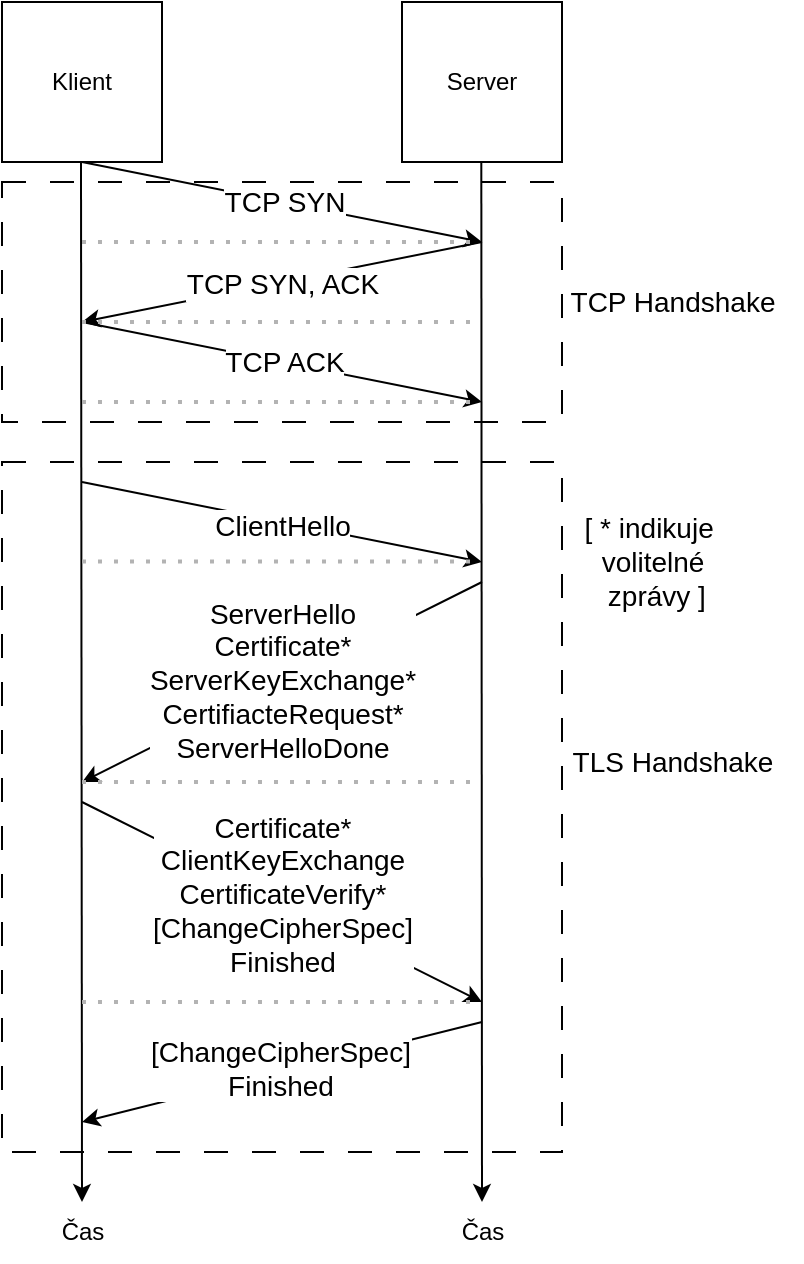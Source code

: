 <mxfile version="24.7.17">
  <diagram name="Stránka-1" id="uDkqDWFKbfsljk31Fq-8">
    <mxGraphModel dx="1685" dy="878" grid="1" gridSize="10" guides="1" tooltips="1" connect="1" arrows="1" fold="1" page="1" pageScale="1" pageWidth="850" pageHeight="1100" math="0" shadow="0">
      <root>
        <mxCell id="0" />
        <mxCell id="1" parent="0" />
        <mxCell id="YCW0B9KeT3zJ09dXz1Kp-1" value="Klient" style="whiteSpace=wrap;html=1;aspect=fixed;" parent="1" vertex="1">
          <mxGeometry x="120" y="40" width="80" height="80" as="geometry" />
        </mxCell>
        <mxCell id="YCW0B9KeT3zJ09dXz1Kp-2" value="Server" style="whiteSpace=wrap;html=1;aspect=fixed;" parent="1" vertex="1">
          <mxGeometry x="320" y="40" width="80" height="80" as="geometry" />
        </mxCell>
        <mxCell id="YCW0B9KeT3zJ09dXz1Kp-3" value="" style="endArrow=classic;html=1;rounded=0;exitX=0.5;exitY=1;exitDx=0;exitDy=0;" parent="1" edge="1">
          <mxGeometry width="50" height="50" relative="1" as="geometry">
            <mxPoint x="359.66" y="120" as="sourcePoint" />
            <mxPoint x="360" y="640" as="targetPoint" />
          </mxGeometry>
        </mxCell>
        <mxCell id="YCW0B9KeT3zJ09dXz1Kp-4" value="" style="endArrow=classic;html=1;rounded=0;exitX=0.5;exitY=1;exitDx=0;exitDy=0;" parent="1" edge="1">
          <mxGeometry width="50" height="50" relative="1" as="geometry">
            <mxPoint x="159.5" y="120" as="sourcePoint" />
            <mxPoint x="160" y="640" as="targetPoint" />
          </mxGeometry>
        </mxCell>
        <mxCell id="YCW0B9KeT3zJ09dXz1Kp-5" value="" style="endArrow=classic;html=1;rounded=0;" parent="1" edge="1">
          <mxGeometry width="50" height="50" relative="1" as="geometry">
            <mxPoint x="160" y="120" as="sourcePoint" />
            <mxPoint x="360" y="160" as="targetPoint" />
          </mxGeometry>
        </mxCell>
        <mxCell id="YCW0B9KeT3zJ09dXz1Kp-6" value="&lt;font style=&quot;font-size: 14px;&quot;&gt;TCP SYN&lt;/font&gt;" style="edgeLabel;html=1;align=center;verticalAlign=middle;resizable=0;points=[];" parent="YCW0B9KeT3zJ09dXz1Kp-5" vertex="1" connectable="0">
          <mxGeometry x="-0.173" y="2" relative="1" as="geometry">
            <mxPoint x="17" y="5" as="offset" />
          </mxGeometry>
        </mxCell>
        <mxCell id="YCW0B9KeT3zJ09dXz1Kp-7" value="" style="endArrow=classic;html=1;rounded=0;" parent="1" edge="1">
          <mxGeometry width="50" height="50" relative="1" as="geometry">
            <mxPoint x="360" y="160" as="sourcePoint" />
            <mxPoint x="160" y="200" as="targetPoint" />
          </mxGeometry>
        </mxCell>
        <mxCell id="YCW0B9KeT3zJ09dXz1Kp-8" value="&lt;font style=&quot;font-size: 14px;&quot;&gt;TCP SYN, ACK&lt;/font&gt;" style="edgeLabel;html=1;align=center;verticalAlign=middle;resizable=0;points=[];" parent="YCW0B9KeT3zJ09dXz1Kp-7" vertex="1" connectable="0">
          <mxGeometry x="-0.173" y="2" relative="1" as="geometry">
            <mxPoint x="-18" y="2" as="offset" />
          </mxGeometry>
        </mxCell>
        <mxCell id="YCW0B9KeT3zJ09dXz1Kp-12" value="" style="endArrow=classic;html=1;rounded=0;" parent="1" edge="1">
          <mxGeometry width="50" height="50" relative="1" as="geometry">
            <mxPoint x="160" y="200" as="sourcePoint" />
            <mxPoint x="360" y="240" as="targetPoint" />
          </mxGeometry>
        </mxCell>
        <mxCell id="YCW0B9KeT3zJ09dXz1Kp-13" value="&lt;font style=&quot;font-size: 14px;&quot;&gt;TCP ACK&lt;/font&gt;" style="edgeLabel;html=1;align=center;verticalAlign=middle;resizable=0;points=[];" parent="YCW0B9KeT3zJ09dXz1Kp-12" vertex="1" connectable="0">
          <mxGeometry x="-0.173" y="2" relative="1" as="geometry">
            <mxPoint x="17" y="5" as="offset" />
          </mxGeometry>
        </mxCell>
        <mxCell id="YCW0B9KeT3zJ09dXz1Kp-14" value="" style="rounded=0;whiteSpace=wrap;html=1;fillColor=none;dashed=1;dashPattern=12 12;strokeColor=#000000;" parent="1" vertex="1">
          <mxGeometry x="120" y="130" width="280" height="120" as="geometry" />
        </mxCell>
        <mxCell id="YCW0B9KeT3zJ09dXz1Kp-16" value="&lt;font style=&quot;font-size: 14px;&quot;&gt;TCP Handshake&lt;/font&gt;" style="text;html=1;align=center;verticalAlign=middle;resizable=0;points=[];autosize=1;strokeColor=none;fillColor=none;" parent="1" vertex="1">
          <mxGeometry x="390" y="175" width="130" height="30" as="geometry" />
        </mxCell>
        <mxCell id="YCW0B9KeT3zJ09dXz1Kp-17" value="" style="endArrow=classic;html=1;rounded=0;" parent="1" edge="1">
          <mxGeometry width="50" height="50" relative="1" as="geometry">
            <mxPoint x="160" y="280" as="sourcePoint" />
            <mxPoint x="360" y="320" as="targetPoint" />
          </mxGeometry>
        </mxCell>
        <mxCell id="YCW0B9KeT3zJ09dXz1Kp-18" value="&lt;font style=&quot;font-size: 14px;&quot;&gt;ClientHello&lt;/font&gt;" style="edgeLabel;html=1;align=center;verticalAlign=middle;resizable=0;points=[];" parent="YCW0B9KeT3zJ09dXz1Kp-17" vertex="1" connectable="0">
          <mxGeometry x="-0.016" y="-2" relative="1" as="geometry">
            <mxPoint x="2" as="offset" />
          </mxGeometry>
        </mxCell>
        <mxCell id="YCW0B9KeT3zJ09dXz1Kp-19" value="" style="endArrow=classic;html=1;rounded=0;" parent="1" edge="1">
          <mxGeometry width="50" height="50" relative="1" as="geometry">
            <mxPoint x="360" y="330" as="sourcePoint" />
            <mxPoint x="160" y="430" as="targetPoint" />
          </mxGeometry>
        </mxCell>
        <mxCell id="YCW0B9KeT3zJ09dXz1Kp-20" value="&lt;div style=&quot;font-size: 14px;&quot;&gt;&lt;font style=&quot;font-size: 14px;&quot;&gt;ServerHello&lt;/font&gt;&lt;/div&gt;&lt;div style=&quot;font-size: 14px;&quot;&gt;&lt;font style=&quot;font-size: 14px;&quot;&gt;Certificate*&lt;/font&gt;&lt;/div&gt;&lt;div style=&quot;font-size: 14px;&quot;&gt;&lt;font style=&quot;font-size: 14px;&quot;&gt;ServerKeyExchange*&lt;/font&gt;&lt;/div&gt;&lt;div style=&quot;font-size: 14px;&quot;&gt;&lt;font style=&quot;font-size: 14px;&quot;&gt;CertifiacteRequest*&lt;/font&gt;&lt;/div&gt;&lt;div style=&quot;font-size: 14px;&quot;&gt;&lt;font style=&quot;font-size: 14px;&quot;&gt;ServerHelloDone&lt;br&gt;&lt;/font&gt;&lt;/div&gt;" style="edgeLabel;html=1;align=center;verticalAlign=middle;resizable=0;points=[];" parent="YCW0B9KeT3zJ09dXz1Kp-19" vertex="1" connectable="0">
          <mxGeometry x="-0.018" y="-1" relative="1" as="geometry">
            <mxPoint x="-1" as="offset" />
          </mxGeometry>
        </mxCell>
        <mxCell id="YCW0B9KeT3zJ09dXz1Kp-22" value="" style="endArrow=classic;html=1;rounded=0;" parent="1" edge="1">
          <mxGeometry width="50" height="50" relative="1" as="geometry">
            <mxPoint x="160" y="440" as="sourcePoint" />
            <mxPoint x="360" y="540" as="targetPoint" />
          </mxGeometry>
        </mxCell>
        <mxCell id="YCW0B9KeT3zJ09dXz1Kp-23" value="&lt;div style=&quot;font-size: 14px;&quot;&gt;&lt;font style=&quot;font-size: 14px;&quot;&gt;Certificate*&lt;/font&gt;&lt;/div&gt;&lt;div style=&quot;font-size: 14px;&quot;&gt;&lt;font style=&quot;font-size: 14px;&quot;&gt;ClientKeyExchange&lt;/font&gt;&lt;/div&gt;&lt;div style=&quot;font-size: 14px;&quot;&gt;&lt;font style=&quot;font-size: 14px;&quot;&gt;CertificateVerify*&lt;/font&gt;&lt;/div&gt;&lt;div style=&quot;font-size: 14px;&quot;&gt;&lt;font style=&quot;font-size: 14px;&quot;&gt;[ChangeCipherSpec]&lt;/font&gt;&lt;/div&gt;&lt;div style=&quot;font-size: 14px;&quot;&gt;&lt;font style=&quot;font-size: 14px;&quot;&gt;Finished&lt;br&gt;&lt;/font&gt;&lt;/div&gt;" style="edgeLabel;html=1;align=center;verticalAlign=middle;resizable=0;points=[];" parent="YCW0B9KeT3zJ09dXz1Kp-22" vertex="1" connectable="0">
          <mxGeometry x="-0.126" y="1" relative="1" as="geometry">
            <mxPoint x="12" y="3" as="offset" />
          </mxGeometry>
        </mxCell>
        <mxCell id="YCW0B9KeT3zJ09dXz1Kp-24" value="" style="endArrow=classic;html=1;rounded=0;" parent="1" edge="1">
          <mxGeometry width="50" height="50" relative="1" as="geometry">
            <mxPoint x="360" y="550" as="sourcePoint" />
            <mxPoint x="160" y="600" as="targetPoint" />
          </mxGeometry>
        </mxCell>
        <mxCell id="YCW0B9KeT3zJ09dXz1Kp-25" value="&lt;div style=&quot;font-size: 14px;&quot;&gt;&lt;font style=&quot;font-size: 14px;&quot;&gt;[ChangeCipherSpec]&lt;/font&gt;&lt;/div&gt;&lt;div style=&quot;font-size: 14px;&quot;&gt;&lt;font style=&quot;font-size: 14px;&quot;&gt;Finished&lt;/font&gt;&lt;/div&gt;" style="edgeLabel;html=1;align=center;verticalAlign=middle;resizable=0;points=[];" parent="YCW0B9KeT3zJ09dXz1Kp-24" vertex="1" connectable="0">
          <mxGeometry x="0.003" y="-2" relative="1" as="geometry">
            <mxPoint as="offset" />
          </mxGeometry>
        </mxCell>
        <mxCell id="YCW0B9KeT3zJ09dXz1Kp-26" value="" style="rounded=0;whiteSpace=wrap;html=1;fillColor=none;dashed=1;dashPattern=12 12;strokeColor=#000000;" parent="1" vertex="1">
          <mxGeometry x="120" y="270" width="280" height="345" as="geometry" />
        </mxCell>
        <mxCell id="YCW0B9KeT3zJ09dXz1Kp-28" value="&lt;font style=&quot;font-size: 14px;&quot;&gt;TLS Handshake&lt;/font&gt;" style="text;html=1;align=center;verticalAlign=middle;resizable=0;points=[];autosize=1;strokeColor=none;fillColor=none;" parent="1" vertex="1">
          <mxGeometry x="390" y="405" width="130" height="30" as="geometry" />
        </mxCell>
        <mxCell id="YCW0B9KeT3zJ09dXz1Kp-31" value="Čas" style="text;html=1;align=center;verticalAlign=middle;resizable=0;points=[];autosize=1;strokeColor=none;fillColor=none;" parent="1" vertex="1">
          <mxGeometry x="340" y="640" width="40" height="30" as="geometry" />
        </mxCell>
        <mxCell id="YCW0B9KeT3zJ09dXz1Kp-32" value="Čas" style="text;html=1;align=center;verticalAlign=middle;resizable=0;points=[];autosize=1;strokeColor=none;fillColor=none;" parent="1" vertex="1">
          <mxGeometry x="140" y="640" width="40" height="30" as="geometry" />
        </mxCell>
        <mxCell id="xMYbsjrlT7GYVZ6Q9vmb-1" value="&lt;div style=&quot;font-size: 14px;&quot;&gt;&lt;font style=&quot;font-size: 14px;&quot;&gt;[ * indikuje&amp;nbsp;&lt;/font&gt;&lt;/div&gt;&lt;div style=&quot;font-size: 14px;&quot;&gt;&lt;font style=&quot;font-size: 14px;&quot;&gt;volitelné&lt;/font&gt;&lt;/div&gt;&lt;div style=&quot;font-size: 14px;&quot;&gt;&lt;font style=&quot;font-size: 14px;&quot;&gt;&amp;nbsp;zprávy ]&lt;/font&gt;&lt;/div&gt;" style="text;html=1;align=center;verticalAlign=middle;resizable=0;points=[];autosize=1;strokeColor=none;fillColor=none;" parent="1" vertex="1">
          <mxGeometry x="395" y="290" width="100" height="60" as="geometry" />
        </mxCell>
        <mxCell id="1GqgpTVampJy6PJICtvn-1" value="" style="endArrow=none;dashed=1;html=1;dashPattern=1 3;strokeWidth=2;rounded=0;strokeColor=#B3B3B3;" edge="1" parent="1">
          <mxGeometry width="50" height="50" relative="1" as="geometry">
            <mxPoint x="160" y="160" as="sourcePoint" />
            <mxPoint x="360" y="160" as="targetPoint" />
          </mxGeometry>
        </mxCell>
        <mxCell id="1GqgpTVampJy6PJICtvn-2" value="" style="endArrow=none;dashed=1;html=1;dashPattern=1 3;strokeWidth=2;rounded=0;strokeColor=#B3B3B3;" edge="1" parent="1">
          <mxGeometry width="50" height="50" relative="1" as="geometry">
            <mxPoint x="160" y="200" as="sourcePoint" />
            <mxPoint x="360" y="200" as="targetPoint" />
          </mxGeometry>
        </mxCell>
        <mxCell id="1GqgpTVampJy6PJICtvn-3" value="" style="endArrow=none;dashed=1;html=1;dashPattern=1 3;strokeWidth=2;rounded=0;strokeColor=#B3B3B3;" edge="1" parent="1">
          <mxGeometry width="50" height="50" relative="1" as="geometry">
            <mxPoint x="160" y="240" as="sourcePoint" />
            <mxPoint x="360" y="240" as="targetPoint" />
          </mxGeometry>
        </mxCell>
        <mxCell id="1GqgpTVampJy6PJICtvn-4" value="" style="endArrow=none;dashed=1;html=1;dashPattern=1 3;strokeWidth=2;rounded=0;strokeColor=#B3B3B3;" edge="1" parent="1">
          <mxGeometry width="50" height="50" relative="1" as="geometry">
            <mxPoint x="160" y="319.76" as="sourcePoint" />
            <mxPoint x="360" y="319.76" as="targetPoint" />
          </mxGeometry>
        </mxCell>
        <mxCell id="1GqgpTVampJy6PJICtvn-5" value="" style="endArrow=none;dashed=1;html=1;dashPattern=1 3;strokeWidth=2;rounded=0;strokeColor=#B3B3B3;" edge="1" parent="1">
          <mxGeometry width="50" height="50" relative="1" as="geometry">
            <mxPoint x="160" y="430" as="sourcePoint" />
            <mxPoint x="360" y="430" as="targetPoint" />
          </mxGeometry>
        </mxCell>
        <mxCell id="1GqgpTVampJy6PJICtvn-6" value="" style="endArrow=none;dashed=1;html=1;dashPattern=1 3;strokeWidth=2;rounded=0;strokeColor=#B3B3B3;" edge="1" parent="1">
          <mxGeometry width="50" height="50" relative="1" as="geometry">
            <mxPoint x="160" y="540" as="sourcePoint" />
            <mxPoint x="360" y="540" as="targetPoint" />
          </mxGeometry>
        </mxCell>
      </root>
    </mxGraphModel>
  </diagram>
</mxfile>
